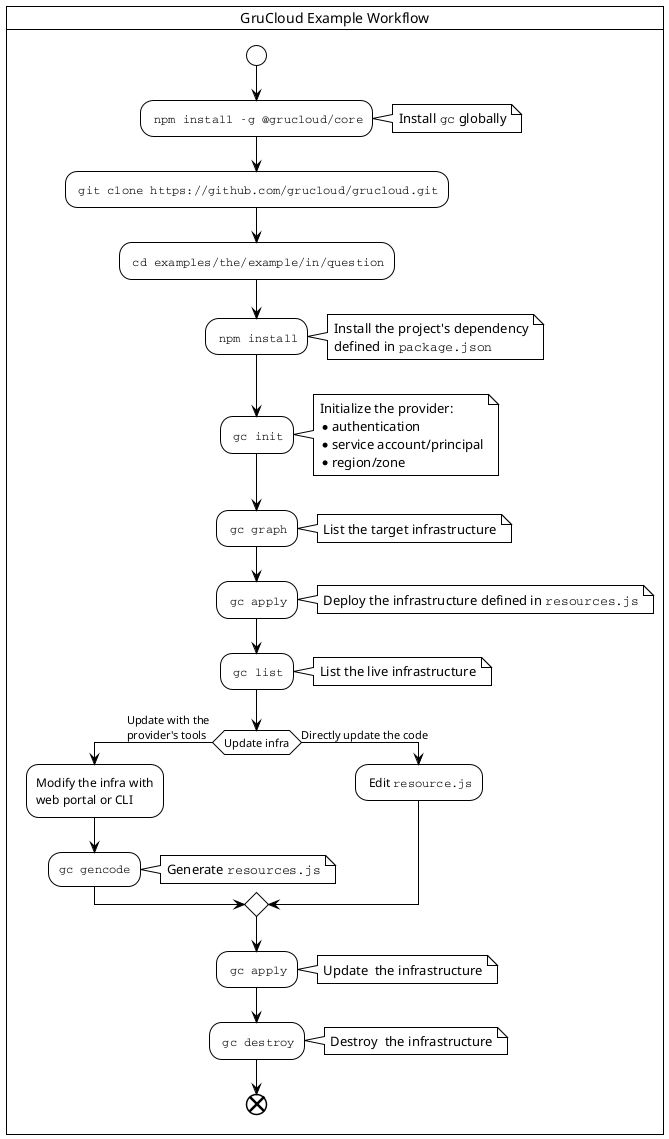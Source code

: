 @startuml gc-example-workflow
!theme plain

skinparam svgLinkTarget _blank

card "GruCloud Example Workflow" {
start
: ""npm install -g @grucloud/core"";
note right
Install ""gc"" globally
end note 

: ""git clone https://github.com/grucloud/grucloud.git"";
: ""cd examples/the/example/in/question"";
: ""npm install"";
note right
Install the project's dependency
defined in ""package.json""
end note 

: ""gc init"";
note right
Initialize the provider:
* authentication
* service account/principal
* region/zone
end note 

: ""gc graph"";
note right
List the target infrastructure
end note 

: ""gc apply"";
note right
Deploy the infrastructure defined in ""resources.js""
end note 
: ""gc list"";
note right
List the live infrastructure
end note 
if (Update infra) then (Update with the \nprovider's tools)
  :Modify the infra with\nweb portal or CLI;
  :""gc gencode"";
  note right
Generate ""resources.js""
end note 
else (Directly update the code)
  : Edit ""resource.js"";
endif
: ""gc apply"";
note right
Update  the infrastructure
end note 
: ""gc destroy"";
note right
Destroy  the infrastructure
end note 
end

}
@enduml